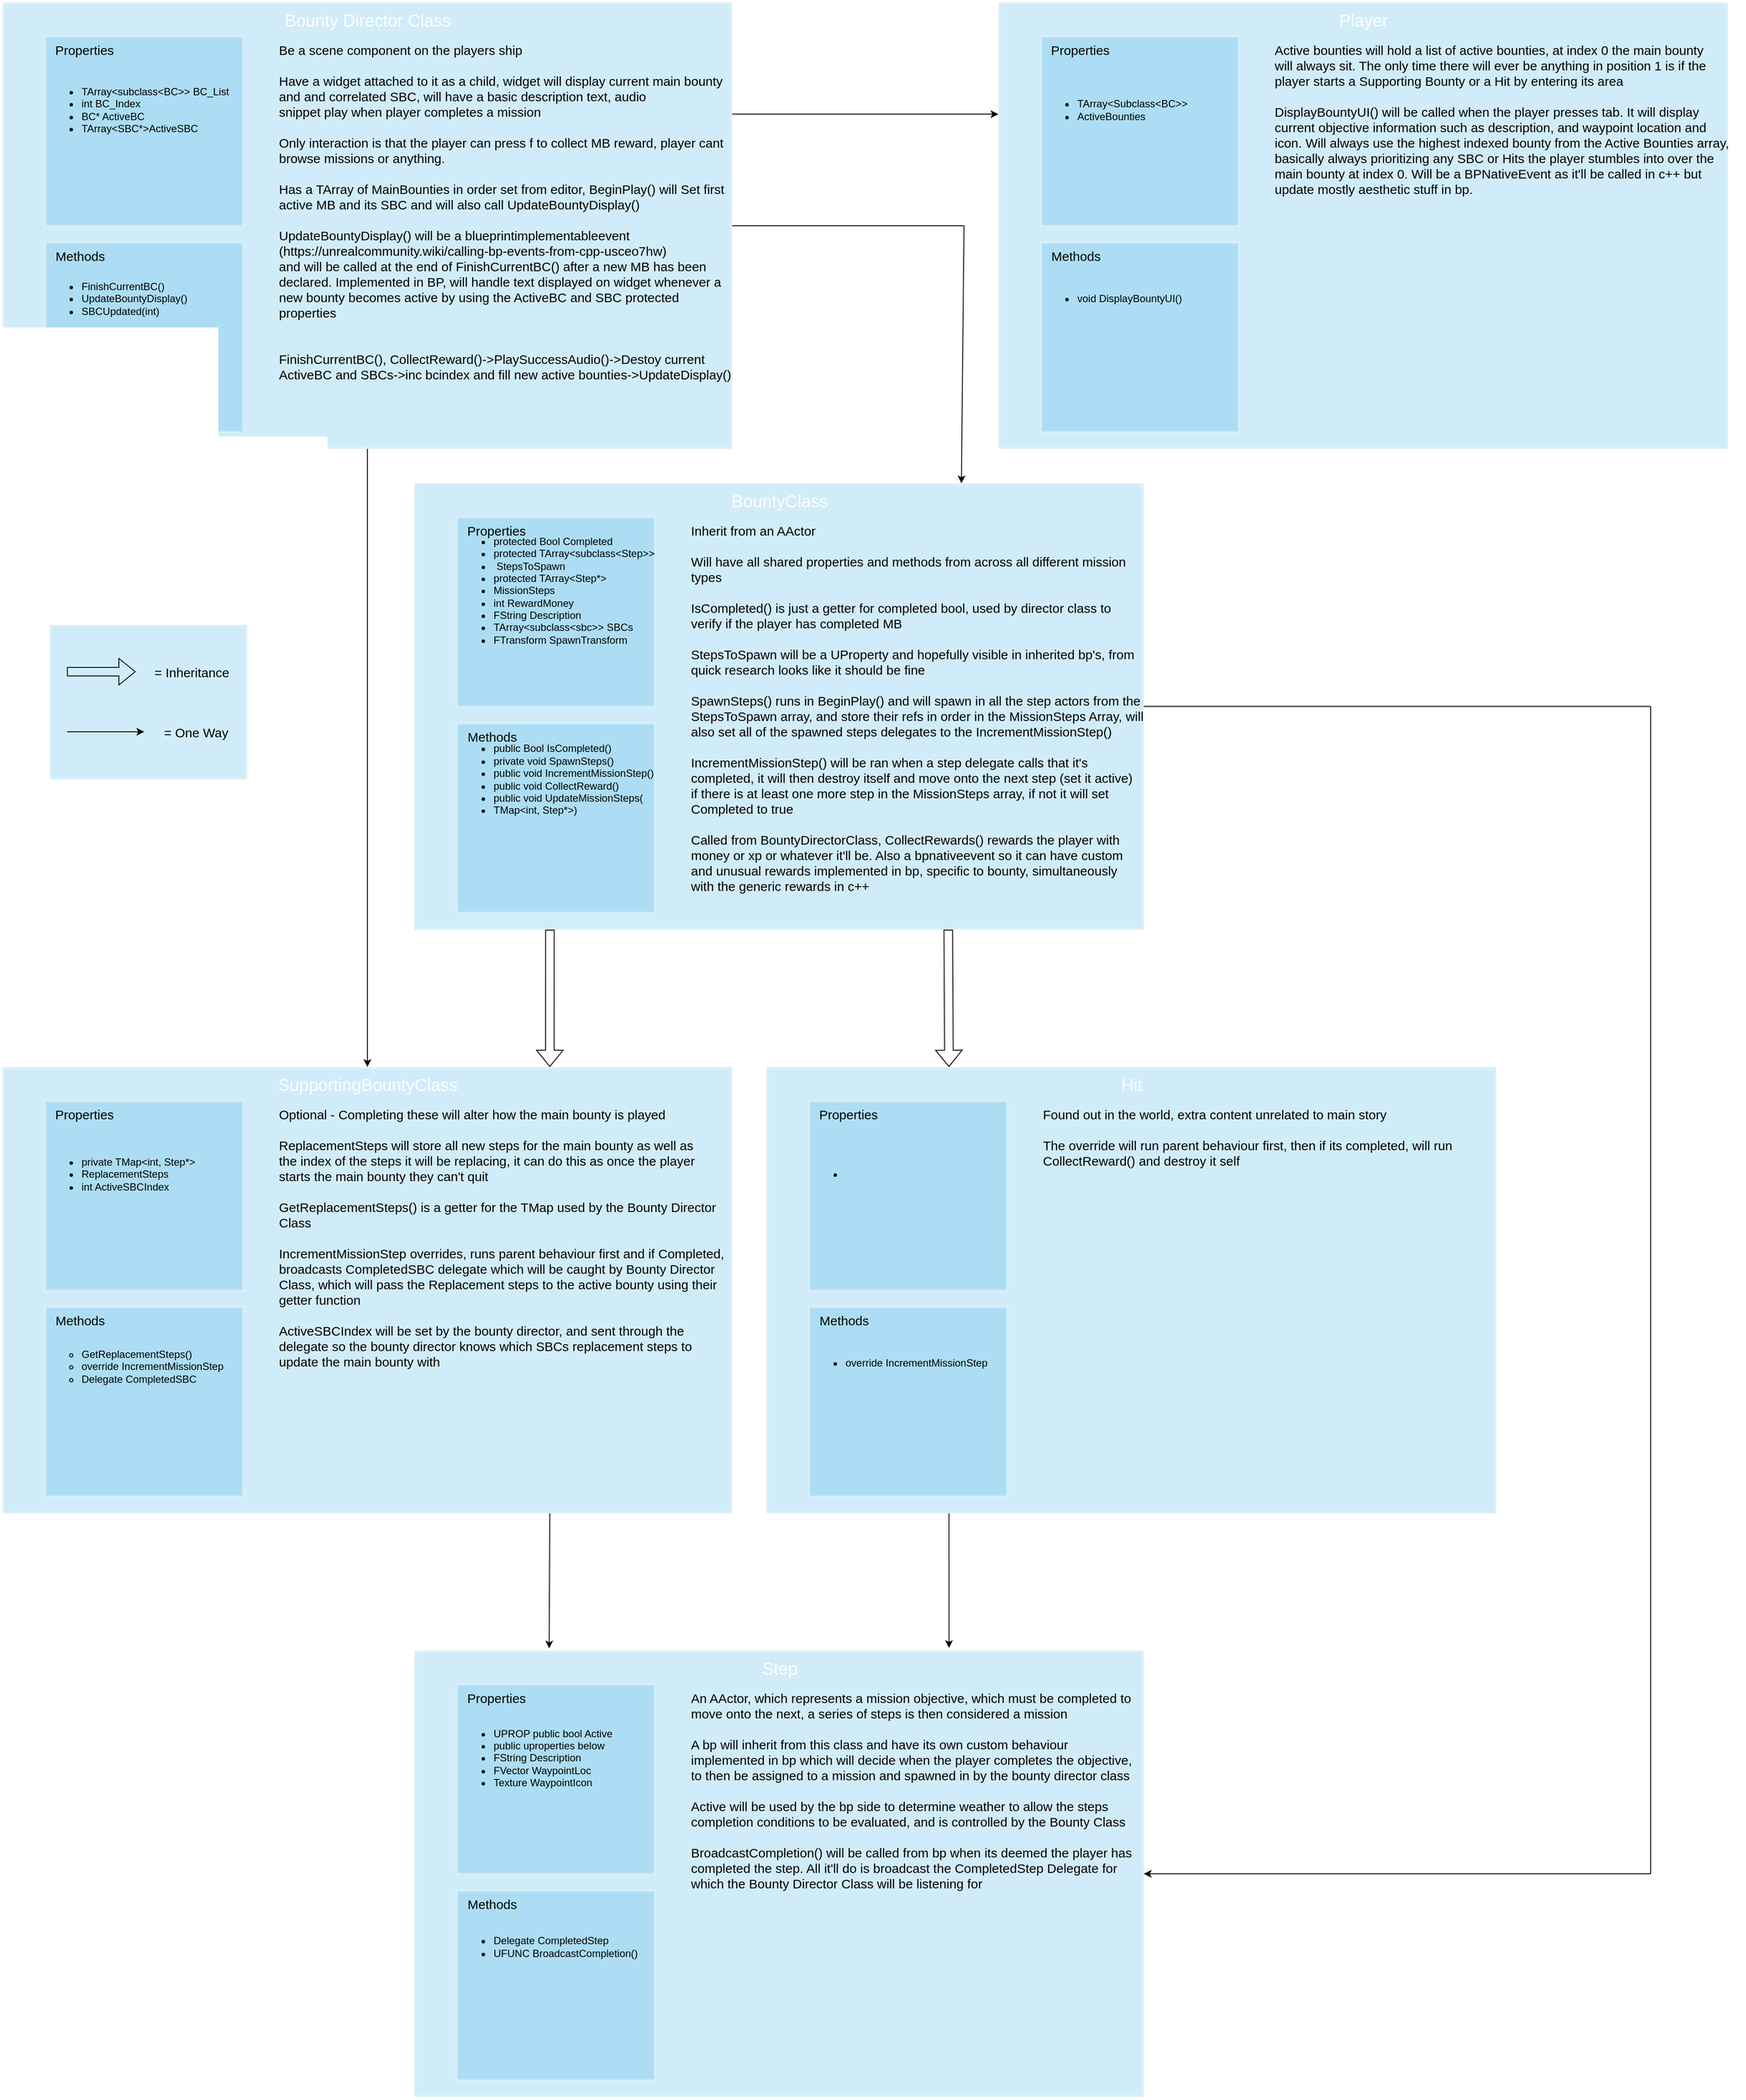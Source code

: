 <mxfile version="21.6.8" type="device">
  <diagram name="Page-1" id="AjC5Njh4eguKapSpAvRN">
    <mxGraphModel dx="1434" dy="798" grid="1" gridSize="10" guides="1" tooltips="1" connect="1" arrows="1" fold="1" page="1" pageScale="1" pageWidth="4681" pageHeight="3300" math="0" shadow="0">
      <root>
        <mxCell id="0" />
        <mxCell id="1" parent="0" />
        <mxCell id="JHr09sOz1zZQpbSy3JUp-2" value="" style="rounded=0;whiteSpace=wrap;html=1;fillColor=#1ba1e2;fontColor=#ffffff;strokeColor=#FFFFFF;opacity=20;strokeWidth=5;" parent="1" vertex="1">
          <mxGeometry x="920" y="480" width="850" height="520" as="geometry" />
        </mxCell>
        <mxCell id="JHr09sOz1zZQpbSy3JUp-3" value="Bounty Director Class" style="text;html=1;align=center;verticalAlign=middle;resizable=0;points=[];autosize=1;strokeColor=none;fillColor=none;fontColor=#FFFFFF;fontSize=20;" parent="1" vertex="1">
          <mxGeometry x="1235" y="480" width="220" height="40" as="geometry" />
        </mxCell>
        <mxCell id="JHr09sOz1zZQpbSy3JUp-4" value="" style="rounded=0;whiteSpace=wrap;html=1;fillColor=#1ba1e2;fontColor=#ffffff;strokeColor=#FFFFFF;opacity=20;strokeWidth=3;" parent="1" vertex="1">
          <mxGeometry x="970" y="520" width="230" height="220" as="geometry" />
        </mxCell>
        <mxCell id="JHr09sOz1zZQpbSy3JUp-5" value="Properties" style="text;html=1;align=center;verticalAlign=middle;resizable=0;points=[];autosize=1;strokeColor=none;fillColor=none;fontSize=15;" parent="1" vertex="1">
          <mxGeometry x="970" y="520" width="90" height="30" as="geometry" />
        </mxCell>
        <mxCell id="JHr09sOz1zZQpbSy3JUp-6" value="" style="rounded=0;whiteSpace=wrap;html=1;fillColor=#1ba1e2;fontColor=#ffffff;strokeColor=#FFFFFF;opacity=20;strokeWidth=3;" parent="1" vertex="1">
          <mxGeometry x="970" y="760" width="230" height="220" as="geometry" />
        </mxCell>
        <mxCell id="JHr09sOz1zZQpbSy3JUp-7" value="Methods" style="text;html=1;align=center;verticalAlign=middle;resizable=0;points=[];autosize=1;strokeColor=none;fillColor=none;fontSize=15;" parent="1" vertex="1">
          <mxGeometry x="970" y="760" width="80" height="30" as="geometry" />
        </mxCell>
        <mxCell id="JHr09sOz1zZQpbSy3JUp-10" value="Be a scene component on the players ship&lt;br style=&quot;font-size: 15px;&quot;&gt;&lt;br style=&quot;font-size: 15px;&quot;&gt;Have a widget attached to it as a child, widget will display current main bounty&lt;br&gt;and and correlated SBC, will have a basic description text, audio &lt;br&gt;snippet play when&amp;nbsp;player completes a mission&lt;br&gt;&lt;br&gt;Only interaction is that the player can press f to collect MB reward, player cant&amp;nbsp;&lt;br&gt;browse missions or anything.&lt;br&gt;&lt;br&gt;Has a TArray of MainBounties in order set from editor, BeginPlay() will Set first&amp;nbsp;&lt;br&gt;active MB and its SBC and will also call UpdateBountyDisplay()&lt;br&gt;&lt;br&gt;UpdateBountyDisplay() will be a blueprintimplementableevent &lt;br&gt;(https://unrealcommunity.wiki/calling-bp-events-from-cpp-usceo7hw)&lt;br&gt;and will be called at the end of FinishCurrentBC() after a new MB has been&lt;br&gt;declared. Implemented in BP, will handle text displayed on widget whenever a&amp;nbsp;&lt;br&gt;new bounty becomes active by using the ActiveBC and SBC protected&amp;nbsp;&lt;br&gt;properties&lt;br&gt;&lt;br&gt;&lt;br&gt;FinishCurrentBC(), CollectReward()-&amp;gt;PlaySuccessAudio()-&amp;gt;Destoy current&amp;nbsp;&lt;br&gt;ActiveBC and SBCs-&amp;gt;inc bcindex and fill new active bounties-&amp;gt;UpdateDisplay()" style="text;html=1;align=left;verticalAlign=top;resizable=0;points=[];autosize=1;strokeColor=none;fillColor=none;fontSize=15;" parent="1" vertex="1">
          <mxGeometry x="1240" y="520" width="550" height="410" as="geometry" />
        </mxCell>
        <mxCell id="gekw5o8z00ZUhXw-cJ0Q-2" value="&lt;ul&gt;&lt;li&gt;FinishCurrentBC()&lt;/li&gt;&lt;li&gt;UpdateBountyDisplay()&lt;/li&gt;&lt;li&gt;SBCUpdated(int)&lt;/li&gt;&lt;/ul&gt;" style="text;html=1;align=left;verticalAlign=middle;resizable=0;points=[];autosize=1;strokeColor=none;fillColor=none;" parent="1" vertex="1">
          <mxGeometry x="970" y="785" width="190" height="80" as="geometry" />
        </mxCell>
        <mxCell id="gekw5o8z00ZUhXw-cJ0Q-3" value="&lt;ul&gt;&lt;li&gt;TArray&amp;lt;subclass&amp;lt;BC&amp;gt;&amp;gt; BC_List&lt;/li&gt;&lt;li&gt;int BC_Index&lt;/li&gt;&lt;li&gt;BC* ActiveBC&lt;/li&gt;&lt;li&gt;TArray&amp;lt;SBC*&amp;gt;ActiveSBC&lt;/li&gt;&lt;/ul&gt;" style="text;html=1;align=left;verticalAlign=middle;resizable=0;points=[];autosize=1;strokeColor=none;fillColor=none;" parent="1" vertex="1">
          <mxGeometry x="970" y="555" width="240" height="100" as="geometry" />
        </mxCell>
        <mxCell id="gekw5o8z00ZUhXw-cJ0Q-4" value="" style="rounded=0;whiteSpace=wrap;html=1;fillColor=#1ba1e2;fontColor=#ffffff;strokeColor=#FFFFFF;opacity=20;strokeWidth=5;" parent="1" vertex="1">
          <mxGeometry x="975" y="1205" width="230" height="180" as="geometry" />
        </mxCell>
        <mxCell id="gekw5o8z00ZUhXw-cJ0Q-7" value="" style="shape=flexArrow;endArrow=classic;html=1;rounded=0;" parent="1" edge="1">
          <mxGeometry width="50" height="50" relative="1" as="geometry">
            <mxPoint x="995" y="1259.5" as="sourcePoint" />
            <mxPoint x="1075" y="1259.5" as="targetPoint" />
          </mxGeometry>
        </mxCell>
        <mxCell id="gekw5o8z00ZUhXw-cJ0Q-8" value="&lt;font style=&quot;font-size: 15px;&quot;&gt;= Inheritance&lt;/font&gt;" style="text;html=1;align=center;verticalAlign=middle;resizable=0;points=[];autosize=1;strokeColor=none;fillColor=none;" parent="1" vertex="1">
          <mxGeometry x="1085" y="1245" width="110" height="30" as="geometry" />
        </mxCell>
        <mxCell id="gekw5o8z00ZUhXw-cJ0Q-10" value="" style="endArrow=classic;html=1;rounded=0;" parent="1" edge="1">
          <mxGeometry width="50" height="50" relative="1" as="geometry">
            <mxPoint x="995" y="1329.5" as="sourcePoint" />
            <mxPoint x="1085" y="1329.5" as="targetPoint" />
          </mxGeometry>
        </mxCell>
        <mxCell id="gekw5o8z00ZUhXw-cJ0Q-11" value="&lt;font style=&quot;font-size: 15px;&quot;&gt;= One Way&lt;/font&gt;" style="text;html=1;align=center;verticalAlign=middle;resizable=0;points=[];autosize=1;strokeColor=none;fillColor=none;" parent="1" vertex="1">
          <mxGeometry x="1095" y="1315" width="100" height="30" as="geometry" />
        </mxCell>
        <mxCell id="gekw5o8z00ZUhXw-cJ0Q-12" value="" style="rounded=0;whiteSpace=wrap;html=1;fillColor=#1ba1e2;fontColor=#ffffff;strokeColor=#FFFFFF;opacity=20;strokeWidth=5;" parent="1" vertex="1">
          <mxGeometry x="1399.5" y="1040" width="850" height="520" as="geometry" />
        </mxCell>
        <mxCell id="gekw5o8z00ZUhXw-cJ0Q-13" value="BountyClass" style="text;html=1;align=center;verticalAlign=middle;resizable=0;points=[];autosize=1;strokeColor=none;fillColor=none;fontColor=#FFFFFF;fontSize=20;" parent="1" vertex="1">
          <mxGeometry x="1754.5" y="1040" width="140" height="40" as="geometry" />
        </mxCell>
        <mxCell id="gekw5o8z00ZUhXw-cJ0Q-14" value="" style="rounded=0;whiteSpace=wrap;html=1;fillColor=#1ba1e2;fontColor=#ffffff;strokeColor=#FFFFFF;opacity=20;strokeWidth=3;" parent="1" vertex="1">
          <mxGeometry x="1449.5" y="1080" width="230" height="220" as="geometry" />
        </mxCell>
        <mxCell id="gekw5o8z00ZUhXw-cJ0Q-15" value="Properties" style="text;html=1;align=center;verticalAlign=middle;resizable=0;points=[];autosize=1;strokeColor=none;fillColor=none;fontSize=15;" parent="1" vertex="1">
          <mxGeometry x="1449.5" y="1080" width="90" height="30" as="geometry" />
        </mxCell>
        <mxCell id="gekw5o8z00ZUhXw-cJ0Q-16" value="" style="rounded=0;whiteSpace=wrap;html=1;fillColor=#1ba1e2;fontColor=#ffffff;strokeColor=#FFFFFF;opacity=20;strokeWidth=3;" parent="1" vertex="1">
          <mxGeometry x="1449.5" y="1320" width="230" height="220" as="geometry" />
        </mxCell>
        <mxCell id="gekw5o8z00ZUhXw-cJ0Q-17" value="Methods" style="text;html=1;align=center;verticalAlign=middle;resizable=0;points=[];autosize=1;strokeColor=none;fillColor=none;fontSize=15;" parent="1" vertex="1">
          <mxGeometry x="1449.5" y="1320" width="80" height="30" as="geometry" />
        </mxCell>
        <mxCell id="gekw5o8z00ZUhXw-cJ0Q-18" value="Inherit from an AActor&lt;br&gt;&lt;br&gt;Will have all shared properties and methods from across all different mission &lt;br&gt;types&lt;br&gt;&lt;br&gt;IsCompleted() is just a getter for completed bool, used by director class to&lt;br&gt;verify if the player has completed MB&lt;br&gt;&lt;br&gt;StepsToSpawn will be a UProperty and hopefully visible in inherited bp&#39;s, from&amp;nbsp;&lt;br&gt;quick research looks like it should be fine&lt;br&gt;&lt;br&gt;SpawnSteps() runs in BeginPlay() and will spawn in all the step actors from the&lt;br&gt;StepsToSpawn array, and store their refs in order in the MissionSteps Array, will&lt;br&gt;also set all of the spawned steps delegates to the IncrementMissionStep()&lt;br&gt;&lt;br&gt;IncrementMissionStep() will be ran when a step delegate calls that it&#39;s&lt;br&gt;completed, it will then destroy itself and move onto the next step (set it active) &lt;br&gt;if there is at least one&amp;nbsp;more step in the MissionSteps array, if not it will set &lt;br&gt;Completed to true&lt;br&gt;&lt;br&gt;Called from BountyDirectorClass, CollectRewards() rewards the player with&lt;br&gt;money or xp or whatever it&#39;ll be. Also a bpnativeevent so it can have custom&amp;nbsp;&lt;br&gt;and unusual rewards implemented in bp, specific to bounty, simultaneously &lt;br&gt;with the generic rewards in c++" style="text;html=1;align=left;verticalAlign=top;resizable=0;points=[];autosize=1;strokeColor=none;fillColor=none;fontSize=15;" parent="1" vertex="1">
          <mxGeometry x="1719.5" y="1080" width="550" height="450" as="geometry" />
        </mxCell>
        <mxCell id="gekw5o8z00ZUhXw-cJ0Q-19" value="&lt;ul&gt;&lt;li&gt;public Bool IsCompleted()&lt;/li&gt;&lt;li&gt;private void SpawnSteps()&lt;/li&gt;&lt;li&gt;public void IncrementMissionStep()&lt;/li&gt;&lt;li&gt;public void CollectReward()&lt;/li&gt;&lt;li&gt;public void UpdateMissionSteps(&lt;/li&gt;&lt;li&gt;TMap&amp;lt;int, Step*&amp;gt;)&lt;/li&gt;&lt;/ul&gt;" style="text;html=1;align=left;verticalAlign=middle;resizable=0;points=[];autosize=1;strokeColor=none;fillColor=none;" parent="1" vertex="1">
          <mxGeometry x="1449.5" y="1325" width="250" height="120" as="geometry" />
        </mxCell>
        <mxCell id="gekw5o8z00ZUhXw-cJ0Q-20" value="&lt;ul&gt;&lt;li&gt;protected Bool Completed&lt;/li&gt;&lt;li&gt;protected TArray&amp;lt;subclass&amp;lt;Step&amp;gt;&amp;gt;&lt;/li&gt;&lt;li&gt;&amp;nbsp;StepsToSpawn&lt;/li&gt;&lt;li&gt;protected TArray&amp;lt;Step*&amp;gt;&amp;nbsp;&lt;/li&gt;&lt;li&gt;MissionSteps&lt;/li&gt;&lt;li&gt;int RewardMoney&lt;/li&gt;&lt;li&gt;FString Description&lt;/li&gt;&lt;li&gt;TArray&amp;lt;subclass&amp;lt;sbc&amp;gt;&amp;gt; SBCs&lt;/li&gt;&lt;li&gt;FTransform SpawnTransform&lt;/li&gt;&lt;/ul&gt;" style="text;html=1;align=left;verticalAlign=middle;resizable=0;points=[];autosize=1;strokeColor=none;fillColor=none;" parent="1" vertex="1">
          <mxGeometry x="1449.5" y="1080" width="250" height="170" as="geometry" />
        </mxCell>
        <mxCell id="gekw5o8z00ZUhXw-cJ0Q-21" value="" style="rounded=0;whiteSpace=wrap;html=1;fillColor=#1ba1e2;fontColor=#ffffff;strokeColor=#FFFFFF;opacity=20;strokeWidth=5;" parent="1" vertex="1">
          <mxGeometry x="1810" y="1720" width="850" height="520" as="geometry" />
        </mxCell>
        <mxCell id="gekw5o8z00ZUhXw-cJ0Q-22" value="Hit" style="text;html=1;align=center;verticalAlign=middle;resizable=0;points=[];autosize=1;strokeColor=none;fillColor=none;fontColor=#FFFFFF;fontSize=20;" parent="1" vertex="1">
          <mxGeometry x="2210" y="1720" width="50" height="40" as="geometry" />
        </mxCell>
        <mxCell id="gekw5o8z00ZUhXw-cJ0Q-23" value="" style="rounded=0;whiteSpace=wrap;html=1;fillColor=#1ba1e2;fontColor=#ffffff;strokeColor=#FFFFFF;opacity=20;strokeWidth=3;" parent="1" vertex="1">
          <mxGeometry x="1860" y="1760" width="230" height="220" as="geometry" />
        </mxCell>
        <mxCell id="gekw5o8z00ZUhXw-cJ0Q-24" value="Properties" style="text;html=1;align=center;verticalAlign=middle;resizable=0;points=[];autosize=1;strokeColor=none;fillColor=none;fontSize=15;" parent="1" vertex="1">
          <mxGeometry x="1860" y="1760" width="90" height="30" as="geometry" />
        </mxCell>
        <mxCell id="gekw5o8z00ZUhXw-cJ0Q-25" value="" style="rounded=0;whiteSpace=wrap;html=1;fillColor=#1ba1e2;fontColor=#ffffff;strokeColor=#FFFFFF;opacity=20;strokeWidth=3;" parent="1" vertex="1">
          <mxGeometry x="1860" y="2000" width="230" height="220" as="geometry" />
        </mxCell>
        <mxCell id="gekw5o8z00ZUhXw-cJ0Q-26" value="Methods" style="text;html=1;align=center;verticalAlign=middle;resizable=0;points=[];autosize=1;strokeColor=none;fillColor=none;fontSize=15;" parent="1" vertex="1">
          <mxGeometry x="1860" y="2000" width="80" height="30" as="geometry" />
        </mxCell>
        <mxCell id="gekw5o8z00ZUhXw-cJ0Q-27" value="Found out in the world, extra content unrelated to main story&lt;br&gt;&lt;br&gt;The override will run parent behaviour first, then if its completed, will run&amp;nbsp;&lt;br&gt;CollectReward() and destroy it self" style="text;html=1;align=left;verticalAlign=top;resizable=0;points=[];autosize=1;strokeColor=none;fillColor=none;fontSize=15;" parent="1" vertex="1">
          <mxGeometry x="2130" y="1760" width="500" height="90" as="geometry" />
        </mxCell>
        <mxCell id="gekw5o8z00ZUhXw-cJ0Q-28" value="&lt;ul&gt;&lt;li&gt;override IncrementMissionStep&lt;/li&gt;&lt;/ul&gt;" style="text;html=1;align=left;verticalAlign=middle;resizable=0;points=[];autosize=1;strokeColor=none;fillColor=none;" parent="1" vertex="1">
          <mxGeometry x="1860" y="2040" width="230" height="50" as="geometry" />
        </mxCell>
        <mxCell id="gekw5o8z00ZUhXw-cJ0Q-29" value="&lt;ul&gt;&lt;li&gt;&lt;br&gt;&lt;/li&gt;&lt;/ul&gt;" style="text;html=1;align=left;verticalAlign=middle;resizable=0;points=[];autosize=1;strokeColor=none;fillColor=none;" parent="1" vertex="1">
          <mxGeometry x="1860" y="1820" width="60" height="50" as="geometry" />
        </mxCell>
        <mxCell id="gekw5o8z00ZUhXw-cJ0Q-30" value="" style="rounded=0;whiteSpace=wrap;html=1;fillColor=#1ba1e2;fontColor=#ffffff;strokeColor=#FFFFFF;opacity=20;strokeWidth=5;" parent="1" vertex="1">
          <mxGeometry x="920" y="1720" width="850" height="520" as="geometry" />
        </mxCell>
        <mxCell id="gekw5o8z00ZUhXw-cJ0Q-31" value="SupportingBountyClass" style="text;html=1;align=center;verticalAlign=middle;resizable=0;points=[];autosize=1;strokeColor=none;fillColor=none;fontColor=#FFFFFF;fontSize=20;" parent="1" vertex="1">
          <mxGeometry x="1230" y="1720" width="230" height="40" as="geometry" />
        </mxCell>
        <mxCell id="gekw5o8z00ZUhXw-cJ0Q-32" value="" style="rounded=0;whiteSpace=wrap;html=1;fillColor=#1ba1e2;fontColor=#ffffff;strokeColor=#FFFFFF;opacity=20;strokeWidth=3;" parent="1" vertex="1">
          <mxGeometry x="970" y="1760" width="230" height="220" as="geometry" />
        </mxCell>
        <mxCell id="gekw5o8z00ZUhXw-cJ0Q-33" value="Properties" style="text;html=1;align=center;verticalAlign=middle;resizable=0;points=[];autosize=1;strokeColor=none;fillColor=none;fontSize=15;" parent="1" vertex="1">
          <mxGeometry x="970" y="1760" width="90" height="30" as="geometry" />
        </mxCell>
        <mxCell id="gekw5o8z00ZUhXw-cJ0Q-34" value="" style="rounded=0;whiteSpace=wrap;html=1;fillColor=#1ba1e2;fontColor=#ffffff;strokeColor=#FFFFFF;opacity=20;strokeWidth=3;" parent="1" vertex="1">
          <mxGeometry x="970" y="2000" width="230" height="220" as="geometry" />
        </mxCell>
        <mxCell id="gekw5o8z00ZUhXw-cJ0Q-35" value="Methods" style="text;html=1;align=center;verticalAlign=middle;resizable=0;points=[];autosize=1;strokeColor=none;fillColor=none;fontSize=15;" parent="1" vertex="1">
          <mxGeometry x="970" y="2000" width="80" height="30" as="geometry" />
        </mxCell>
        <mxCell id="gekw5o8z00ZUhXw-cJ0Q-36" value="Optional - Completing these will alter how the main bounty is played&lt;br&gt;&lt;br&gt;ReplacementSteps will store all new steps for the main bounty as well as&lt;br&gt;the index of the steps it will be replacing, it can do this as once the player&lt;br&gt;starts the main bounty they can&#39;t quit&amp;nbsp;&amp;nbsp;&lt;br&gt;&lt;br&gt;GetReplacementSteps() is a getter for the TMap used by the Bounty Director&amp;nbsp;&lt;br&gt;Class&lt;br&gt;&lt;br&gt;IncrementMissionStep overrides, runs parent behaviour first and if Completed,&lt;br&gt;broadcasts CompletedSBC delegate which will be caught by Bounty Director&lt;br&gt;Class, which will pass the Replacement steps to the active bounty using their&lt;br&gt;getter function&lt;br&gt;&lt;br&gt;ActiveSBCIndex will be set by the bounty director, and sent through the&amp;nbsp;&lt;br&gt;delegate so the bounty director knows which SBCs replacement steps to&lt;br&gt;update the main bounty with" style="text;html=1;align=left;verticalAlign=top;resizable=0;points=[];autosize=1;strokeColor=none;fillColor=none;fontSize=15;" parent="1" vertex="1">
          <mxGeometry x="1240" y="1760" width="540" height="320" as="geometry" />
        </mxCell>
        <mxCell id="gekw5o8z00ZUhXw-cJ0Q-37" value="&lt;ul&gt;&lt;ul&gt;&lt;li&gt;GetReplacementSteps()&lt;/li&gt;&lt;li&gt;override IncrementMissionStep&lt;/li&gt;&lt;li&gt;Delegate CompletedSBC&lt;/li&gt;&lt;/ul&gt;&lt;/ul&gt;" style="text;html=1;align=left;verticalAlign=bottom;resizable=0;points=[];autosize=1;strokeColor=none;fillColor=none;" parent="1" vertex="1">
          <mxGeometry x="930" y="2025" width="270" height="80" as="geometry" />
        </mxCell>
        <mxCell id="gekw5o8z00ZUhXw-cJ0Q-38" value="&lt;ul&gt;&lt;li&gt;private TMap&amp;lt;int, Step*&amp;gt;&amp;nbsp;&lt;/li&gt;&lt;li&gt;ReplacementSteps&lt;/li&gt;&lt;li&gt;int ActiveSBCIndex&lt;/li&gt;&lt;/ul&gt;" style="text;html=1;align=left;verticalAlign=middle;resizable=0;points=[];autosize=1;strokeColor=none;fillColor=none;" parent="1" vertex="1">
          <mxGeometry x="970" y="1805" width="200" height="80" as="geometry" />
        </mxCell>
        <mxCell id="gekw5o8z00ZUhXw-cJ0Q-48" value="" style="endArrow=classic;html=1;rounded=0;exitX=0.5;exitY=1;exitDx=0;exitDy=0;" parent="1" source="JHr09sOz1zZQpbSy3JUp-2" target="gekw5o8z00ZUhXw-cJ0Q-31" edge="1">
          <mxGeometry width="50" height="50" relative="1" as="geometry">
            <mxPoint x="1340" y="820" as="sourcePoint" />
            <mxPoint x="1390" y="770" as="targetPoint" />
            <Array as="points">
              <mxPoint x="1345" y="1160" />
            </Array>
          </mxGeometry>
        </mxCell>
        <mxCell id="gekw5o8z00ZUhXw-cJ0Q-53" value="" style="shape=flexArrow;endArrow=classic;html=1;rounded=0;entryX=0.25;entryY=0;entryDx=0;entryDy=0;exitX=0.732;exitY=1;exitDx=0;exitDy=0;exitPerimeter=0;" parent="1" source="gekw5o8z00ZUhXw-cJ0Q-12" target="gekw5o8z00ZUhXw-cJ0Q-21" edge="1">
          <mxGeometry width="50" height="50" relative="1" as="geometry">
            <mxPoint x="2235" y="1640" as="sourcePoint" />
            <mxPoint x="2270" y="1600" as="targetPoint" />
          </mxGeometry>
        </mxCell>
        <mxCell id="gekw5o8z00ZUhXw-cJ0Q-61" value="" style="shape=flexArrow;endArrow=classic;html=1;rounded=0;entryX=0.75;entryY=0;entryDx=0;entryDy=0;exitX=0.186;exitY=1;exitDx=0;exitDy=0;exitPerimeter=0;" parent="1" source="gekw5o8z00ZUhXw-cJ0Q-12" target="gekw5o8z00ZUhXw-cJ0Q-30" edge="1">
          <mxGeometry width="50" height="50" relative="1" as="geometry">
            <mxPoint x="1444" y="1640" as="sourcePoint" />
            <mxPoint x="1560" y="1660" as="targetPoint" />
          </mxGeometry>
        </mxCell>
        <mxCell id="gekw5o8z00ZUhXw-cJ0Q-62" value="" style="rounded=0;whiteSpace=wrap;html=1;fillColor=#1ba1e2;fontColor=#ffffff;strokeColor=#FFFFFF;opacity=20;strokeWidth=5;" parent="1" vertex="1">
          <mxGeometry x="1399.5" y="2400" width="850" height="520" as="geometry" />
        </mxCell>
        <mxCell id="gekw5o8z00ZUhXw-cJ0Q-63" value="Step" style="text;html=1;align=center;verticalAlign=middle;resizable=0;points=[];autosize=1;strokeColor=none;fillColor=none;fontColor=#FFFFFF;fontSize=20;" parent="1" vertex="1">
          <mxGeometry x="1794.5" y="2400" width="60" height="40" as="geometry" />
        </mxCell>
        <mxCell id="gekw5o8z00ZUhXw-cJ0Q-64" value="" style="rounded=0;whiteSpace=wrap;html=1;fillColor=#1ba1e2;fontColor=#ffffff;strokeColor=#FFFFFF;opacity=20;strokeWidth=3;" parent="1" vertex="1">
          <mxGeometry x="1449.5" y="2440" width="230" height="220" as="geometry" />
        </mxCell>
        <mxCell id="gekw5o8z00ZUhXw-cJ0Q-65" value="Properties" style="text;html=1;align=center;verticalAlign=middle;resizable=0;points=[];autosize=1;strokeColor=none;fillColor=none;fontSize=15;" parent="1" vertex="1">
          <mxGeometry x="1449.5" y="2440" width="90" height="30" as="geometry" />
        </mxCell>
        <mxCell id="gekw5o8z00ZUhXw-cJ0Q-66" value="" style="rounded=0;whiteSpace=wrap;html=1;fillColor=#1ba1e2;fontColor=#ffffff;strokeColor=#FFFFFF;opacity=20;strokeWidth=3;" parent="1" vertex="1">
          <mxGeometry x="1449.5" y="2680" width="230" height="220" as="geometry" />
        </mxCell>
        <mxCell id="gekw5o8z00ZUhXw-cJ0Q-67" value="Methods" style="text;html=1;align=center;verticalAlign=middle;resizable=0;points=[];autosize=1;strokeColor=none;fillColor=none;fontSize=15;" parent="1" vertex="1">
          <mxGeometry x="1449.5" y="2680" width="80" height="30" as="geometry" />
        </mxCell>
        <mxCell id="gekw5o8z00ZUhXw-cJ0Q-68" value="An AActor, which represents a mission objective, which must be completed to&lt;br&gt;move onto the next, a series of steps is then considered a mission&lt;br&gt;&lt;br&gt;A bp will inherit from this class and have its own custom behaviour&lt;br&gt;implemented in bp which will decide when the player completes the objective,&lt;br&gt;to then be assigned to a mission and spawned in by the bounty director class&lt;br&gt;&lt;br&gt;Active will be used by the bp side to determine weather to allow the steps&amp;nbsp;&lt;br&gt;completion conditions to be evaluated, and is controlled by the Bounty Class&lt;br&gt;&lt;br&gt;BroadcastCompletion() will be called from bp when its deemed the player has &lt;br&gt;completed&amp;nbsp;the step. All it&#39;ll do is broadcast the CompletedStep Delegate for&lt;br&gt;which the Bounty Director Class will be listening for" style="text;html=1;align=left;verticalAlign=top;resizable=0;points=[];autosize=1;strokeColor=none;fillColor=none;fontSize=15;" parent="1" vertex="1">
          <mxGeometry x="1719.5" y="2440" width="540" height="250" as="geometry" />
        </mxCell>
        <mxCell id="gekw5o8z00ZUhXw-cJ0Q-69" value="&lt;ul&gt;&lt;li&gt;Delegate CompletedStep&lt;/li&gt;&lt;li&gt;UFUNC BroadcastCompletion()&lt;/li&gt;&lt;/ul&gt;" style="text;html=1;align=left;verticalAlign=middle;resizable=0;points=[];autosize=1;strokeColor=none;fillColor=none;" parent="1" vertex="1">
          <mxGeometry x="1449.5" y="2710" width="230" height="70" as="geometry" />
        </mxCell>
        <mxCell id="gekw5o8z00ZUhXw-cJ0Q-70" value="&lt;ul&gt;&lt;li&gt;UPROP public bool Active&lt;/li&gt;&lt;li&gt;public uproperties below&lt;/li&gt;&lt;li&gt;FString Description&lt;/li&gt;&lt;li&gt;FVector WaypointLoc&lt;/li&gt;&lt;li&gt;Texture WaypointIcon&lt;/li&gt;&lt;/ul&gt;" style="text;html=1;align=left;verticalAlign=middle;resizable=0;points=[];autosize=1;strokeColor=none;fillColor=none;" parent="1" vertex="1">
          <mxGeometry x="1449.5" y="2470" width="200" height="110" as="geometry" />
        </mxCell>
        <mxCell id="gekw5o8z00ZUhXw-cJ0Q-73" value="" style="endArrow=classic;html=1;rounded=0;exitX=0.75;exitY=1;exitDx=0;exitDy=0;entryX=0.185;entryY=-0.005;entryDx=0;entryDy=0;entryPerimeter=0;" parent="1" source="gekw5o8z00ZUhXw-cJ0Q-30" target="gekw5o8z00ZUhXw-cJ0Q-62" edge="1">
          <mxGeometry width="50" height="50" relative="1" as="geometry">
            <mxPoint x="1320" y="2380" as="sourcePoint" />
            <mxPoint x="1345" y="2400" as="targetPoint" />
          </mxGeometry>
        </mxCell>
        <mxCell id="4_tWwGF9kT_ygdakSill-1" value="" style="endArrow=none;html=1;rounded=0;exitX=1;exitY=0.5;exitDx=0;exitDy=0;" parent="1" source="gekw5o8z00ZUhXw-cJ0Q-12" edge="1">
          <mxGeometry width="50" height="50" relative="1" as="geometry">
            <mxPoint x="2770" y="1090" as="sourcePoint" />
            <mxPoint x="2840" y="1300" as="targetPoint" />
          </mxGeometry>
        </mxCell>
        <mxCell id="4_tWwGF9kT_ygdakSill-2" value="" style="endArrow=none;html=1;rounded=0;" parent="1" edge="1">
          <mxGeometry width="50" height="50" relative="1" as="geometry">
            <mxPoint x="2840" y="2660" as="sourcePoint" />
            <mxPoint x="2840" y="1300" as="targetPoint" />
          </mxGeometry>
        </mxCell>
        <mxCell id="4_tWwGF9kT_ygdakSill-3" value="" style="endArrow=classic;html=1;rounded=0;entryX=1;entryY=0.5;entryDx=0;entryDy=0;" parent="1" target="gekw5o8z00ZUhXw-cJ0Q-62" edge="1">
          <mxGeometry width="50" height="50" relative="1" as="geometry">
            <mxPoint x="2840" y="2660" as="sourcePoint" />
            <mxPoint x="2200" y="2650" as="targetPoint" />
          </mxGeometry>
        </mxCell>
        <mxCell id="EfsSH6QWIhWe5ab4bgoi-1" value="" style="endArrow=none;html=1;rounded=0;exitX=1;exitY=0.5;exitDx=0;exitDy=0;" parent="1" source="JHr09sOz1zZQpbSy3JUp-2" edge="1">
          <mxGeometry width="50" height="50" relative="1" as="geometry">
            <mxPoint x="1890" y="860" as="sourcePoint" />
            <mxPoint x="2040" y="740" as="targetPoint" />
          </mxGeometry>
        </mxCell>
        <mxCell id="EfsSH6QWIhWe5ab4bgoi-2" value="" style="endArrow=classic;html=1;rounded=0;entryX=0.75;entryY=0;entryDx=0;entryDy=0;" parent="1" target="gekw5o8z00ZUhXw-cJ0Q-12" edge="1">
          <mxGeometry width="50" height="50" relative="1" as="geometry">
            <mxPoint x="2040" y="740" as="sourcePoint" />
            <mxPoint x="2420" y="900" as="targetPoint" />
          </mxGeometry>
        </mxCell>
        <mxCell id="EfsSH6QWIhWe5ab4bgoi-3" value="" style="endArrow=classic;html=1;rounded=0;exitX=0.25;exitY=1;exitDx=0;exitDy=0;entryX=0.733;entryY=-0.006;entryDx=0;entryDy=0;entryPerimeter=0;" parent="1" source="gekw5o8z00ZUhXw-cJ0Q-21" target="gekw5o8z00ZUhXw-cJ0Q-62" edge="1">
          <mxGeometry width="50" height="50" relative="1" as="geometry">
            <mxPoint x="2089.75" y="2240" as="sourcePoint" />
            <mxPoint x="2088.75" y="2397" as="targetPoint" />
          </mxGeometry>
        </mxCell>
        <mxCell id="EfsSH6QWIhWe5ab4bgoi-5" value="" style="rounded=0;whiteSpace=wrap;html=1;fillColor=#1ba1e2;fontColor=#ffffff;strokeColor=#FFFFFF;opacity=20;strokeWidth=5;" parent="1" vertex="1">
          <mxGeometry x="2080" y="480" width="850" height="520" as="geometry" />
        </mxCell>
        <mxCell id="EfsSH6QWIhWe5ab4bgoi-6" value="Player" style="text;html=1;align=center;verticalAlign=middle;resizable=0;points=[];autosize=1;strokeColor=none;fillColor=none;fontColor=#FFFFFF;fontSize=20;" parent="1" vertex="1">
          <mxGeometry x="2465" y="480" width="80" height="40" as="geometry" />
        </mxCell>
        <mxCell id="EfsSH6QWIhWe5ab4bgoi-7" value="" style="rounded=0;whiteSpace=wrap;html=1;fillColor=#1ba1e2;fontColor=#ffffff;strokeColor=#FFFFFF;opacity=20;strokeWidth=3;" parent="1" vertex="1">
          <mxGeometry x="2130" y="520" width="230" height="220" as="geometry" />
        </mxCell>
        <mxCell id="EfsSH6QWIhWe5ab4bgoi-8" value="Properties" style="text;html=1;align=center;verticalAlign=middle;resizable=0;points=[];autosize=1;strokeColor=none;fillColor=none;fontSize=15;" parent="1" vertex="1">
          <mxGeometry x="2130" y="520" width="90" height="30" as="geometry" />
        </mxCell>
        <mxCell id="EfsSH6QWIhWe5ab4bgoi-9" value="" style="rounded=0;whiteSpace=wrap;html=1;fillColor=#1ba1e2;fontColor=#ffffff;strokeColor=#FFFFFF;opacity=20;strokeWidth=3;" parent="1" vertex="1">
          <mxGeometry x="2130" y="760" width="230" height="220" as="geometry" />
        </mxCell>
        <mxCell id="EfsSH6QWIhWe5ab4bgoi-10" value="Methods" style="text;html=1;align=center;verticalAlign=middle;resizable=0;points=[];autosize=1;strokeColor=none;fillColor=none;fontSize=15;" parent="1" vertex="1">
          <mxGeometry x="2130" y="760" width="80" height="30" as="geometry" />
        </mxCell>
        <mxCell id="EfsSH6QWIhWe5ab4bgoi-11" value="Active bounties will hold a list of active bounties, at index 0 the main bounty&lt;br&gt;will always sit. The only time there will ever be anything in position 1 is if the&amp;nbsp;&lt;br&gt;player starts a Supporting Bounty or a Hit by entering its area&lt;br&gt;&lt;br&gt;DisplayBountyUI() will be called when the player presses tab. It will display&amp;nbsp;&lt;br&gt;current objective information such as description, and waypoint location and&lt;br&gt;icon. Will always use the highest indexed bounty from the Active Bounties array,&lt;br&gt;basically always prioritizing any SBC or Hits the player stumbles into over the&lt;br&gt;main bounty at index 0. Will be a BPNativeEvent as it&#39;ll be called in c++ but&amp;nbsp;&lt;br&gt;update mostly aesthetic stuff in bp." style="text;html=1;align=left;verticalAlign=top;resizable=0;points=[];autosize=1;strokeColor=none;fillColor=none;fontSize=15;" parent="1" vertex="1">
          <mxGeometry x="2400" y="520" width="550" height="190" as="geometry" />
        </mxCell>
        <mxCell id="EfsSH6QWIhWe5ab4bgoi-12" value="&lt;ul&gt;&lt;li&gt;void DisplayBountyUI()&lt;/li&gt;&lt;/ul&gt;" style="text;html=1;align=left;verticalAlign=middle;resizable=0;points=[];autosize=1;strokeColor=none;fillColor=none;" parent="1" vertex="1">
          <mxGeometry x="2130" y="800" width="190" height="50" as="geometry" />
        </mxCell>
        <mxCell id="EfsSH6QWIhWe5ab4bgoi-13" value="&lt;ul&gt;&lt;li&gt;TArray&amp;lt;Subclass&amp;lt;BC&amp;gt;&amp;gt;&amp;nbsp;&lt;/li&gt;&lt;li&gt;ActiveBounties&lt;/li&gt;&lt;/ul&gt;" style="text;html=1;align=left;verticalAlign=middle;resizable=0;points=[];autosize=1;strokeColor=none;fillColor=none;" parent="1" vertex="1">
          <mxGeometry x="2130" y="570" width="200" height="70" as="geometry" />
        </mxCell>
        <mxCell id="EfsSH6QWIhWe5ab4bgoi-14" value="" style="endArrow=classic;html=1;rounded=0;entryX=0;entryY=0.25;entryDx=0;entryDy=0;exitX=1;exitY=0.25;exitDx=0;exitDy=0;" parent="1" source="JHr09sOz1zZQpbSy3JUp-2" target="EfsSH6QWIhWe5ab4bgoi-5" edge="1">
          <mxGeometry width="50" height="50" relative="1" as="geometry">
            <mxPoint x="1930" y="530" as="sourcePoint" />
            <mxPoint x="1930" y="620" as="targetPoint" />
          </mxGeometry>
        </mxCell>
      </root>
    </mxGraphModel>
  </diagram>
</mxfile>
